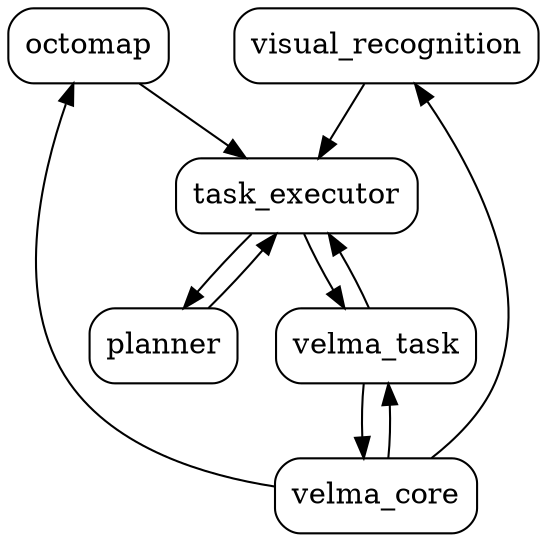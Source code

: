 digraph graphname {
    task  [style=filled shape=box style=rounded label = "task_executor"];
    agent_a [style=filled shape=box style=rounded label = "planner"];
    agent_b [style=filled shape=box style=rounded label = "octomap"];
    agent_c [style=filled shape=box style=rounded label = "visual_recognition"];
    velma_task [style=filled shape=box style=rounded label = "velma_task"];
    {rank=sink velma_core [style=filled shape=box style=rounded label = "velma_core"];}

    velma_task -> velma_core;
    velma_core -> velma_task;
    velma_core -> agent_b;
    velma_core -> agent_c;

    task -> agent_a;

    velma_task -> task;
    task -> velma_task;

    agent_a -> task;
    agent_b -> task;
    agent_c -> task;

    margin=0;   # for whole graph
}

